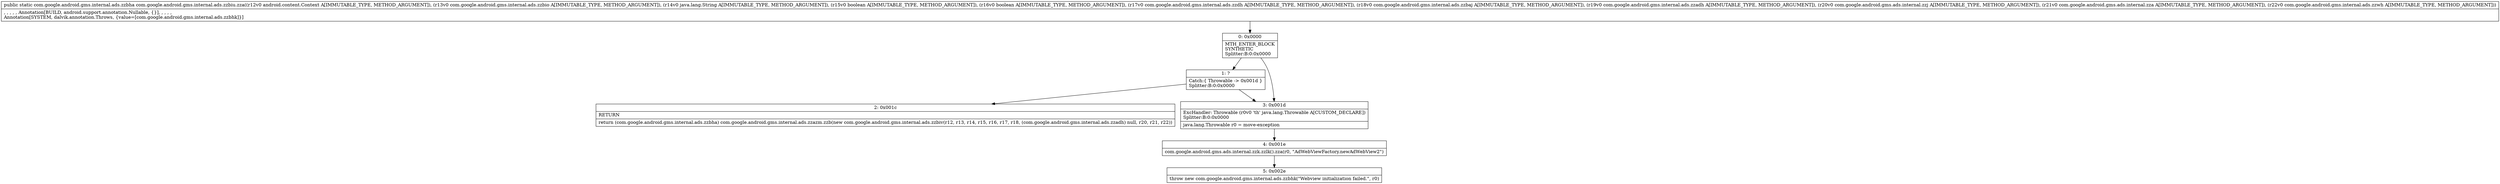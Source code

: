 digraph "CFG forcom.google.android.gms.internal.ads.zzbiu.zza(Landroid\/content\/Context;Lcom\/google\/android\/gms\/internal\/ads\/zzbio;Ljava\/lang\/String;ZZLcom\/google\/android\/gms\/internal\/ads\/zzdh;Lcom\/google\/android\/gms\/internal\/ads\/zzbaj;Lcom\/google\/android\/gms\/internal\/ads\/zzadh;Lcom\/google\/android\/gms\/ads\/internal\/zzj;Lcom\/google\/android\/gms\/ads\/internal\/zza;Lcom\/google\/android\/gms\/internal\/ads\/zzwh;)Lcom\/google\/android\/gms\/internal\/ads\/zzbha;" {
Node_0 [shape=record,label="{0\:\ 0x0000|MTH_ENTER_BLOCK\lSYNTHETIC\lSplitter:B:0:0x0000\l}"];
Node_1 [shape=record,label="{1\:\ ?|Catch:\{ Throwable \-\> 0x001d \}\lSplitter:B:0:0x0000\l}"];
Node_2 [shape=record,label="{2\:\ 0x001c|RETURN\l|return (com.google.android.gms.internal.ads.zzbha) com.google.android.gms.internal.ads.zzazm.zzb(new com.google.android.gms.internal.ads.zzbiv(r12, r13, r14, r15, r16, r17, r18, (com.google.android.gms.internal.ads.zzadh) null, r20, r21, r22))\l}"];
Node_3 [shape=record,label="{3\:\ 0x001d|ExcHandler: Throwable (r0v0 'th' java.lang.Throwable A[CUSTOM_DECLARE])\lSplitter:B:0:0x0000\l|java.lang.Throwable r0 = move\-exception\l}"];
Node_4 [shape=record,label="{4\:\ 0x001e|com.google.android.gms.ads.internal.zzk.zzlk().zza(r0, \"AdWebViewFactory.newAdWebView2\")\l}"];
Node_5 [shape=record,label="{5\:\ 0x002e|throw new com.google.android.gms.internal.ads.zzbhk(\"Webview initialization failed.\", r0)\l}"];
MethodNode[shape=record,label="{public static com.google.android.gms.internal.ads.zzbha com.google.android.gms.internal.ads.zzbiu.zza((r12v0 android.content.Context A[IMMUTABLE_TYPE, METHOD_ARGUMENT]), (r13v0 com.google.android.gms.internal.ads.zzbio A[IMMUTABLE_TYPE, METHOD_ARGUMENT]), (r14v0 java.lang.String A[IMMUTABLE_TYPE, METHOD_ARGUMENT]), (r15v0 boolean A[IMMUTABLE_TYPE, METHOD_ARGUMENT]), (r16v0 boolean A[IMMUTABLE_TYPE, METHOD_ARGUMENT]), (r17v0 com.google.android.gms.internal.ads.zzdh A[IMMUTABLE_TYPE, METHOD_ARGUMENT]), (r18v0 com.google.android.gms.internal.ads.zzbaj A[IMMUTABLE_TYPE, METHOD_ARGUMENT]), (r19v0 com.google.android.gms.internal.ads.zzadh A[IMMUTABLE_TYPE, METHOD_ARGUMENT]), (r20v0 com.google.android.gms.ads.internal.zzj A[IMMUTABLE_TYPE, METHOD_ARGUMENT]), (r21v0 com.google.android.gms.ads.internal.zza A[IMMUTABLE_TYPE, METHOD_ARGUMENT]), (r22v0 com.google.android.gms.internal.ads.zzwh A[IMMUTABLE_TYPE, METHOD_ARGUMENT]))  | , , , , , Annotation[BUILD, android.support.annotation.Nullable, \{\}], , , , , \lAnnotation[SYSTEM, dalvik.annotation.Throws, \{value=[com.google.android.gms.internal.ads.zzbhk]\}]\l}"];
MethodNode -> Node_0;
Node_0 -> Node_1;
Node_0 -> Node_3;
Node_1 -> Node_2;
Node_1 -> Node_3;
Node_3 -> Node_4;
Node_4 -> Node_5;
}

